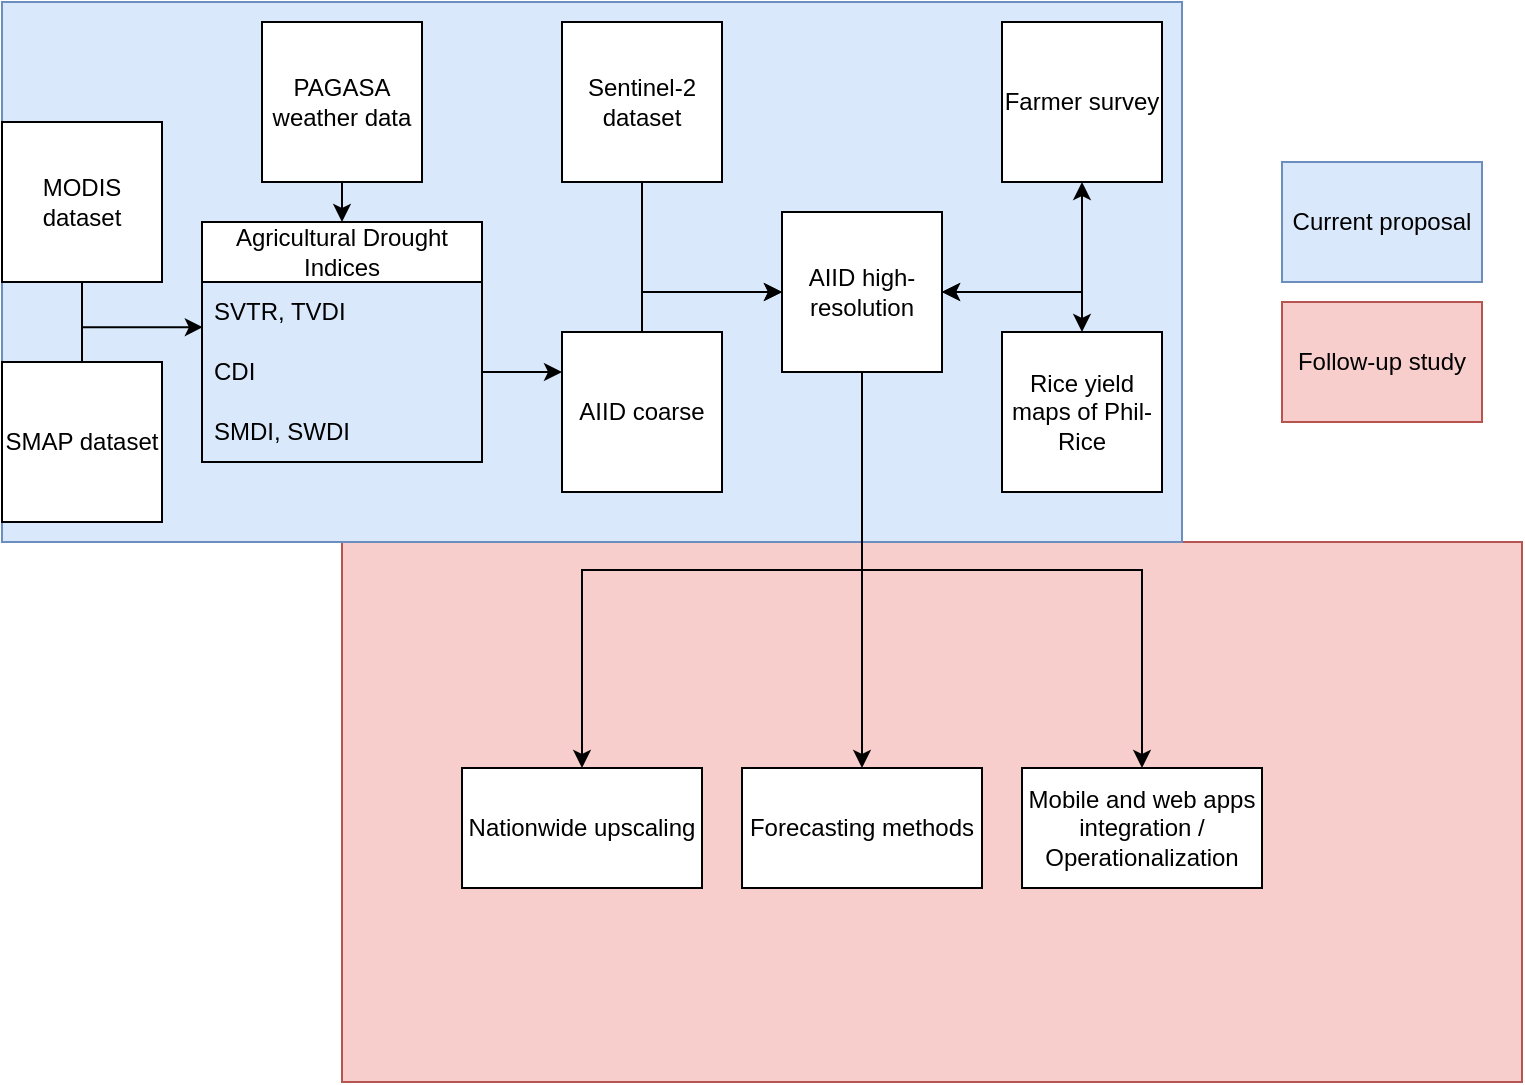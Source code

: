 <mxfile version="22.0.8" type="github">
  <diagram name="Page-1" id="De3L53LFw_2b2_Xett07">
    <mxGraphModel dx="1050" dy="585" grid="1" gridSize="10" guides="1" tooltips="1" connect="1" arrows="1" fold="1" page="1" pageScale="1" pageWidth="850" pageHeight="1100" math="0" shadow="0">
      <root>
        <mxCell id="0" />
        <mxCell id="1" parent="0" />
        <mxCell id="58a856V436i7BCAivY6u-34" value="" style="rounded=0;whiteSpace=wrap;html=1;fillColor=#f8cecc;strokeColor=#b85450;" vertex="1" parent="1">
          <mxGeometry x="170" y="340" width="590" height="270" as="geometry" />
        </mxCell>
        <mxCell id="58a856V436i7BCAivY6u-33" value="" style="rounded=0;whiteSpace=wrap;html=1;fillColor=#dae8fc;strokeColor=#6c8ebf;" vertex="1" parent="1">
          <mxGeometry y="70" width="590" height="270" as="geometry" />
        </mxCell>
        <mxCell id="58a856V436i7BCAivY6u-1" value="Agricultural Drought Indices" style="swimlane;fontStyle=0;childLayout=stackLayout;horizontal=1;startSize=30;horizontalStack=0;resizeParent=1;resizeParentMax=0;resizeLast=0;collapsible=1;marginBottom=0;whiteSpace=wrap;html=1;" vertex="1" parent="1">
          <mxGeometry x="100" y="180" width="140" height="120" as="geometry" />
        </mxCell>
        <mxCell id="58a856V436i7BCAivY6u-2" value="SVTR, TVDI" style="text;strokeColor=none;fillColor=none;align=left;verticalAlign=middle;spacingLeft=4;spacingRight=4;overflow=hidden;points=[[0,0.5],[1,0.5]];portConstraint=eastwest;rotatable=0;whiteSpace=wrap;html=1;" vertex="1" parent="58a856V436i7BCAivY6u-1">
          <mxGeometry y="30" width="140" height="30" as="geometry" />
        </mxCell>
        <mxCell id="58a856V436i7BCAivY6u-3" value="CDI" style="text;strokeColor=none;fillColor=none;align=left;verticalAlign=middle;spacingLeft=4;spacingRight=4;overflow=hidden;points=[[0,0.5],[1,0.5]];portConstraint=eastwest;rotatable=0;whiteSpace=wrap;html=1;" vertex="1" parent="58a856V436i7BCAivY6u-1">
          <mxGeometry y="60" width="140" height="30" as="geometry" />
        </mxCell>
        <mxCell id="58a856V436i7BCAivY6u-4" value="SMDI, SWDI" style="text;strokeColor=none;fillColor=none;align=left;verticalAlign=middle;spacingLeft=4;spacingRight=4;overflow=hidden;points=[[0,0.5],[1,0.5]];portConstraint=eastwest;rotatable=0;whiteSpace=wrap;html=1;" vertex="1" parent="58a856V436i7BCAivY6u-1">
          <mxGeometry y="90" width="140" height="30" as="geometry" />
        </mxCell>
        <mxCell id="58a856V436i7BCAivY6u-23" style="edgeStyle=orthogonalEdgeStyle;rounded=0;orthogonalLoop=1;jettySize=auto;html=1;exitX=0.5;exitY=0;exitDx=0;exitDy=0;entryX=0;entryY=0.5;entryDx=0;entryDy=0;" edge="1" parent="1" source="58a856V436i7BCAivY6u-5" target="58a856V436i7BCAivY6u-12">
          <mxGeometry relative="1" as="geometry" />
        </mxCell>
        <mxCell id="58a856V436i7BCAivY6u-5" value="AIID coarse" style="whiteSpace=wrap;html=1;aspect=fixed;" vertex="1" parent="1">
          <mxGeometry x="280" y="235" width="80" height="80" as="geometry" />
        </mxCell>
        <mxCell id="58a856V436i7BCAivY6u-24" style="edgeStyle=orthogonalEdgeStyle;rounded=0;orthogonalLoop=1;jettySize=auto;html=1;exitX=0.5;exitY=1;exitDx=0;exitDy=0;entryX=0;entryY=0.5;entryDx=0;entryDy=0;" edge="1" parent="1" source="58a856V436i7BCAivY6u-6" target="58a856V436i7BCAivY6u-12">
          <mxGeometry relative="1" as="geometry" />
        </mxCell>
        <mxCell id="58a856V436i7BCAivY6u-6" value="Sentinel-2 dataset" style="whiteSpace=wrap;html=1;aspect=fixed;" vertex="1" parent="1">
          <mxGeometry x="280" y="80" width="80" height="80" as="geometry" />
        </mxCell>
        <mxCell id="58a856V436i7BCAivY6u-17" style="edgeStyle=orthogonalEdgeStyle;rounded=0;orthogonalLoop=1;jettySize=auto;html=1;exitX=0.5;exitY=1;exitDx=0;exitDy=0;entryX=0.5;entryY=0;entryDx=0;entryDy=0;" edge="1" parent="1" source="58a856V436i7BCAivY6u-7" target="58a856V436i7BCAivY6u-1">
          <mxGeometry relative="1" as="geometry" />
        </mxCell>
        <mxCell id="58a856V436i7BCAivY6u-7" value="PAGASA weather data" style="whiteSpace=wrap;html=1;aspect=fixed;" vertex="1" parent="1">
          <mxGeometry x="130" y="80" width="80" height="80" as="geometry" />
        </mxCell>
        <mxCell id="58a856V436i7BCAivY6u-8" value="MODIS dataset" style="whiteSpace=wrap;html=1;aspect=fixed;" vertex="1" parent="1">
          <mxGeometry y="130" width="80" height="80" as="geometry" />
        </mxCell>
        <mxCell id="58a856V436i7BCAivY6u-16" style="edgeStyle=orthogonalEdgeStyle;rounded=0;orthogonalLoop=1;jettySize=auto;html=1;exitX=0.5;exitY=0;exitDx=0;exitDy=0;entryX=0.5;entryY=1;entryDx=0;entryDy=0;endArrow=none;endFill=0;" edge="1" parent="1" source="58a856V436i7BCAivY6u-9" target="58a856V436i7BCAivY6u-8">
          <mxGeometry relative="1" as="geometry" />
        </mxCell>
        <mxCell id="58a856V436i7BCAivY6u-9" value="SMAP dataset" style="whiteSpace=wrap;html=1;aspect=fixed;" vertex="1" parent="1">
          <mxGeometry y="250" width="80" height="80" as="geometry" />
        </mxCell>
        <mxCell id="58a856V436i7BCAivY6u-21" style="edgeStyle=orthogonalEdgeStyle;rounded=0;orthogonalLoop=1;jettySize=auto;html=1;exitX=0.5;exitY=1;exitDx=0;exitDy=0;entryX=1;entryY=0.5;entryDx=0;entryDy=0;startArrow=classic;startFill=1;" edge="1" parent="1" source="58a856V436i7BCAivY6u-10" target="58a856V436i7BCAivY6u-12">
          <mxGeometry relative="1" as="geometry" />
        </mxCell>
        <mxCell id="58a856V436i7BCAivY6u-10" value="Farmer survey" style="whiteSpace=wrap;html=1;aspect=fixed;" vertex="1" parent="1">
          <mxGeometry x="500" y="80" width="80" height="80" as="geometry" />
        </mxCell>
        <mxCell id="58a856V436i7BCAivY6u-22" style="edgeStyle=orthogonalEdgeStyle;rounded=0;orthogonalLoop=1;jettySize=auto;html=1;exitX=0.5;exitY=0;exitDx=0;exitDy=0;entryX=1;entryY=0.5;entryDx=0;entryDy=0;startArrow=classic;startFill=1;" edge="1" parent="1" source="58a856V436i7BCAivY6u-11" target="58a856V436i7BCAivY6u-12">
          <mxGeometry relative="1" as="geometry" />
        </mxCell>
        <mxCell id="58a856V436i7BCAivY6u-11" value="Rice yield maps of Phil-Rice" style="whiteSpace=wrap;html=1;aspect=fixed;" vertex="1" parent="1">
          <mxGeometry x="500" y="235" width="80" height="80" as="geometry" />
        </mxCell>
        <mxCell id="58a856V436i7BCAivY6u-30" style="edgeStyle=orthogonalEdgeStyle;rounded=0;orthogonalLoop=1;jettySize=auto;html=1;exitX=0.5;exitY=1;exitDx=0;exitDy=0;entryX=0.5;entryY=0;entryDx=0;entryDy=0;" edge="1" parent="1" source="58a856V436i7BCAivY6u-12" target="58a856V436i7BCAivY6u-25">
          <mxGeometry relative="1" as="geometry" />
        </mxCell>
        <mxCell id="58a856V436i7BCAivY6u-31" style="edgeStyle=orthogonalEdgeStyle;rounded=0;orthogonalLoop=1;jettySize=auto;html=1;exitX=0.5;exitY=1;exitDx=0;exitDy=0;entryX=0.5;entryY=0;entryDx=0;entryDy=0;" edge="1" parent="1" source="58a856V436i7BCAivY6u-12" target="58a856V436i7BCAivY6u-28">
          <mxGeometry relative="1" as="geometry" />
        </mxCell>
        <mxCell id="58a856V436i7BCAivY6u-32" style="edgeStyle=orthogonalEdgeStyle;rounded=0;orthogonalLoop=1;jettySize=auto;html=1;exitX=0.5;exitY=1;exitDx=0;exitDy=0;entryX=0.5;entryY=0;entryDx=0;entryDy=0;" edge="1" parent="1" source="58a856V436i7BCAivY6u-12" target="58a856V436i7BCAivY6u-26">
          <mxGeometry relative="1" as="geometry" />
        </mxCell>
        <mxCell id="58a856V436i7BCAivY6u-12" value="AIID high-resolution" style="whiteSpace=wrap;html=1;aspect=fixed;" vertex="1" parent="1">
          <mxGeometry x="390" y="175" width="80" height="80" as="geometry" />
        </mxCell>
        <mxCell id="58a856V436i7BCAivY6u-13" style="edgeStyle=orthogonalEdgeStyle;rounded=0;orthogonalLoop=1;jettySize=auto;html=1;exitX=0.5;exitY=1;exitDx=0;exitDy=0;entryX=0.003;entryY=0.753;entryDx=0;entryDy=0;entryPerimeter=0;" edge="1" parent="1" source="58a856V436i7BCAivY6u-8" target="58a856V436i7BCAivY6u-2">
          <mxGeometry relative="1" as="geometry" />
        </mxCell>
        <mxCell id="58a856V436i7BCAivY6u-18" style="edgeStyle=orthogonalEdgeStyle;rounded=0;orthogonalLoop=1;jettySize=auto;html=1;exitX=1;exitY=0.5;exitDx=0;exitDy=0;entryX=0;entryY=0.25;entryDx=0;entryDy=0;" edge="1" parent="1" source="58a856V436i7BCAivY6u-3" target="58a856V436i7BCAivY6u-5">
          <mxGeometry relative="1" as="geometry" />
        </mxCell>
        <mxCell id="58a856V436i7BCAivY6u-25" value="Forecasting methods" style="rounded=0;whiteSpace=wrap;html=1;" vertex="1" parent="1">
          <mxGeometry x="370" y="453" width="120" height="60" as="geometry" />
        </mxCell>
        <mxCell id="58a856V436i7BCAivY6u-26" value="Mobile and web apps integration / Operationalization" style="rounded=0;whiteSpace=wrap;html=1;" vertex="1" parent="1">
          <mxGeometry x="510" y="453" width="120" height="60" as="geometry" />
        </mxCell>
        <mxCell id="58a856V436i7BCAivY6u-28" value="Nationwide upscaling" style="rounded=0;whiteSpace=wrap;html=1;" vertex="1" parent="1">
          <mxGeometry x="230" y="453" width="120" height="60" as="geometry" />
        </mxCell>
        <mxCell id="58a856V436i7BCAivY6u-35" value="Follow-up study" style="rounded=0;whiteSpace=wrap;html=1;fillColor=#f8cecc;strokeColor=#b85450;" vertex="1" parent="1">
          <mxGeometry x="640" y="220" width="100" height="60" as="geometry" />
        </mxCell>
        <mxCell id="58a856V436i7BCAivY6u-36" value="Current proposal" style="rounded=0;whiteSpace=wrap;html=1;fillColor=#dae8fc;strokeColor=#6c8ebf;" vertex="1" parent="1">
          <mxGeometry x="640" y="150" width="100" height="60" as="geometry" />
        </mxCell>
      </root>
    </mxGraphModel>
  </diagram>
</mxfile>
